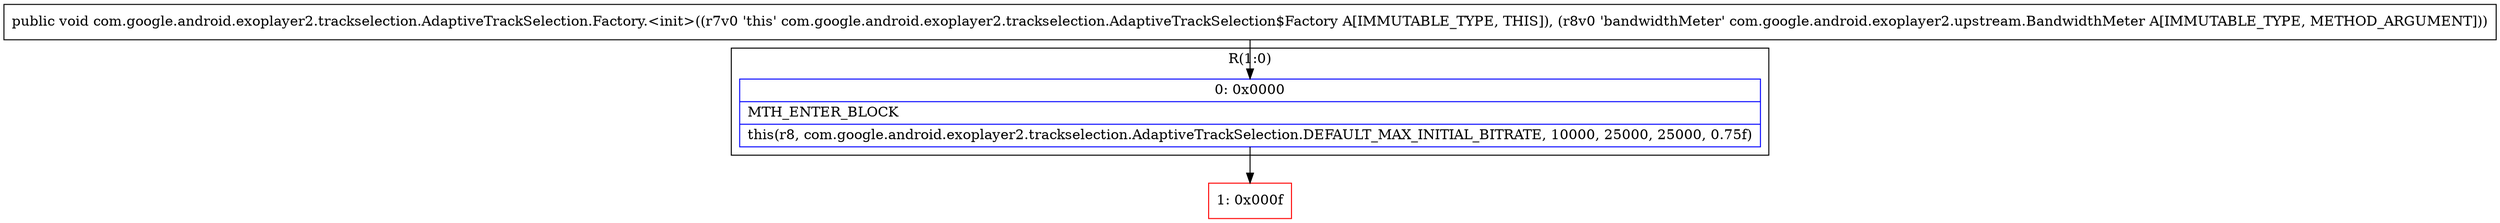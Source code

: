 digraph "CFG forcom.google.android.exoplayer2.trackselection.AdaptiveTrackSelection.Factory.\<init\>(Lcom\/google\/android\/exoplayer2\/upstream\/BandwidthMeter;)V" {
subgraph cluster_Region_1605059092 {
label = "R(1:0)";
node [shape=record,color=blue];
Node_0 [shape=record,label="{0\:\ 0x0000|MTH_ENTER_BLOCK\l|this(r8, com.google.android.exoplayer2.trackselection.AdaptiveTrackSelection.DEFAULT_MAX_INITIAL_BITRATE, 10000, 25000, 25000, 0.75f)\l}"];
}
Node_1 [shape=record,color=red,label="{1\:\ 0x000f}"];
MethodNode[shape=record,label="{public void com.google.android.exoplayer2.trackselection.AdaptiveTrackSelection.Factory.\<init\>((r7v0 'this' com.google.android.exoplayer2.trackselection.AdaptiveTrackSelection$Factory A[IMMUTABLE_TYPE, THIS]), (r8v0 'bandwidthMeter' com.google.android.exoplayer2.upstream.BandwidthMeter A[IMMUTABLE_TYPE, METHOD_ARGUMENT])) }"];
MethodNode -> Node_0;
Node_0 -> Node_1;
}

